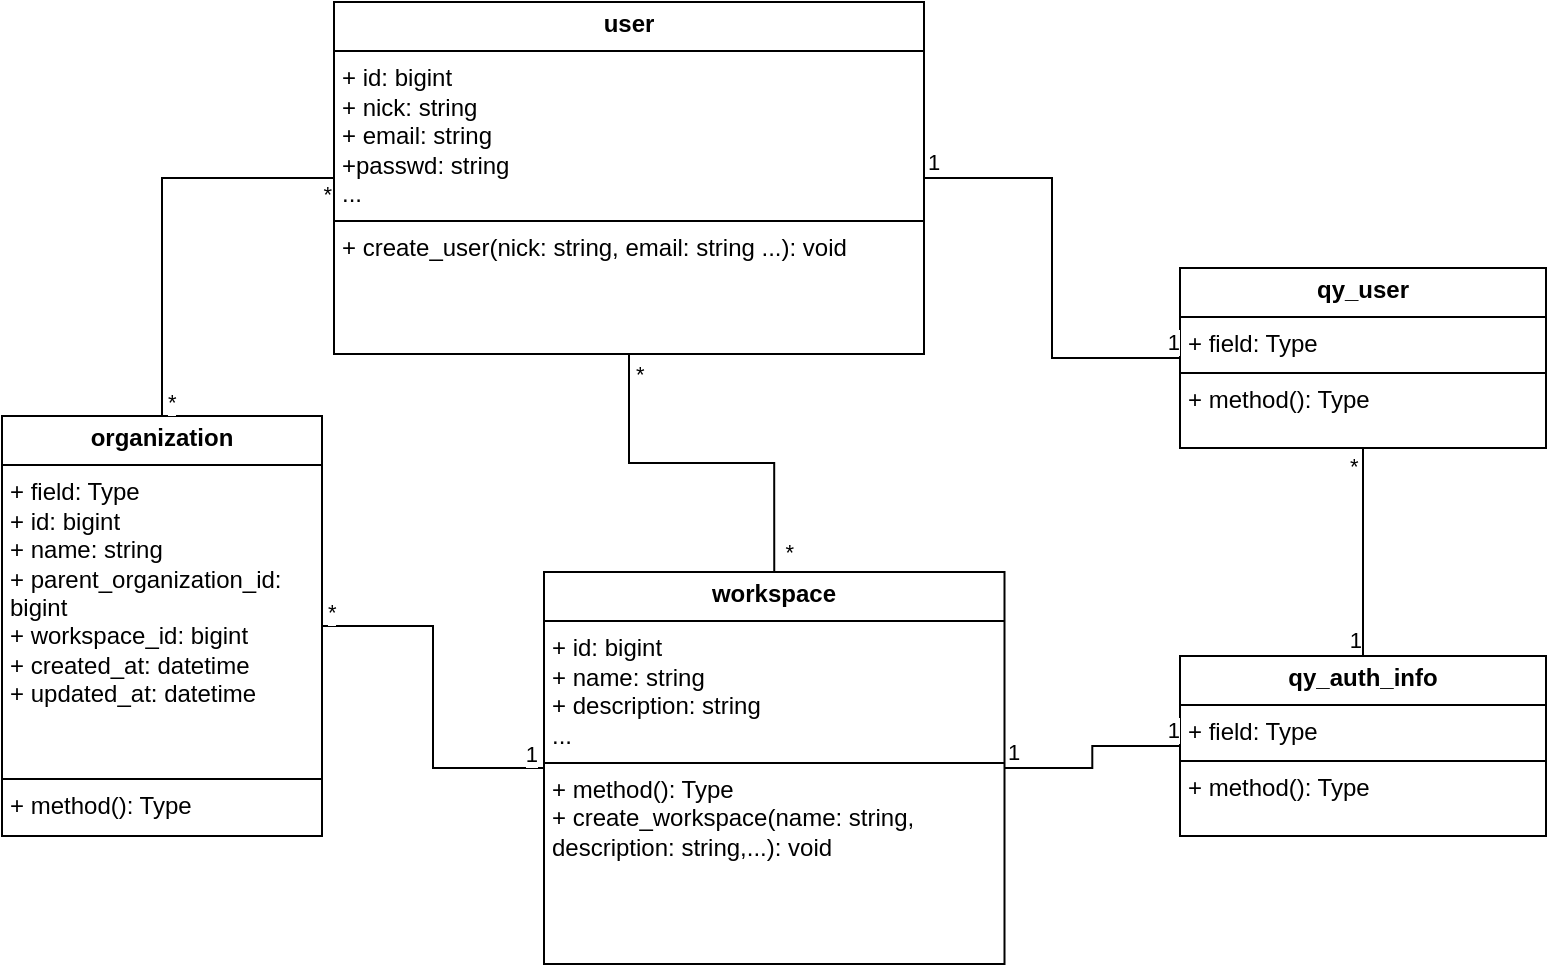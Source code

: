 <mxfile version="26.1.0">
  <diagram name="第 1 页" id="zetIP-FxUB6JPqHJEloD">
    <mxGraphModel dx="506" dy="1225" grid="0" gridSize="10" guides="1" tooltips="1" connect="1" arrows="1" fold="1" page="0" pageScale="1" pageWidth="827" pageHeight="1169" math="0" shadow="0">
      <root>
        <mxCell id="0" />
        <mxCell id="1" parent="0" />
        <mxCell id="Y3AiLbYIkSX3PeNK7YN8-1" value="1" style="resizable=0;align=right;verticalAlign=bottom;labelBackgroundColor=none;fontSize=12;" parent="1" connectable="0" vertex="1">
          <mxGeometry x="1318" y="181" as="geometry" />
        </mxCell>
        <mxCell id="Y3AiLbYIkSX3PeNK7YN8-2" value="*" style="edgeLabel;html=1;align=center;verticalAlign=middle;resizable=0;points=[];" parent="1" vertex="1" connectable="0">
          <mxGeometry x="1332" y="187" as="geometry" />
        </mxCell>
        <mxCell id="Y3AiLbYIkSX3PeNK7YN8-3" value="&lt;p style=&quot;margin:0px;margin-top:4px;text-align:center;&quot;&gt;&lt;b&gt;workspace&lt;/b&gt;&lt;/p&gt;&lt;hr size=&quot;1&quot; style=&quot;border-style:solid;&quot;&gt;&lt;p style=&quot;margin:0px;margin-left:4px;&quot;&gt;&lt;span style=&quot;background-color: transparent; color: light-dark(rgb(0, 0, 0), rgb(255, 255, 255));&quot;&gt;+ id: bigint&lt;/span&gt;&lt;/p&gt;&lt;p style=&quot;margin:0px;margin-left:4px;&quot;&gt;+ name: string&lt;/p&gt;&lt;p style=&quot;margin:0px;margin-left:4px;&quot;&gt;+ description: string&lt;/p&gt;&lt;p style=&quot;margin:0px;margin-left:4px;&quot;&gt;...&lt;/p&gt;&lt;hr size=&quot;1&quot; style=&quot;border-style:solid;&quot;&gt;&lt;p style=&quot;margin:0px;margin-left:4px;&quot;&gt;+ method(): Type&lt;/p&gt;&lt;p style=&quot;margin:0px;margin-left:4px;&quot;&gt;+ create_workspace(name: string, description: string,...): void&lt;/p&gt;" style="verticalAlign=top;align=left;overflow=fill;html=1;whiteSpace=wrap;" parent="1" vertex="1">
          <mxGeometry x="1262" y="60" width="230.25" height="196" as="geometry" />
        </mxCell>
        <mxCell id="Y3AiLbYIkSX3PeNK7YN8-4" value="&lt;p style=&quot;margin:0px;margin-top:4px;text-align:center;&quot;&gt;&lt;b&gt;qy_user&lt;/b&gt;&lt;/p&gt;&lt;hr size=&quot;1&quot; style=&quot;border-style:solid;&quot;&gt;&lt;p style=&quot;margin:0px;margin-left:4px;&quot;&gt;+ field: Type&lt;/p&gt;&lt;hr size=&quot;1&quot; style=&quot;border-style:solid;&quot;&gt;&lt;p style=&quot;margin:0px;margin-left:4px;&quot;&gt;+ method(): Type&lt;/p&gt;" style="verticalAlign=top;align=left;overflow=fill;html=1;whiteSpace=wrap;" parent="1" vertex="1">
          <mxGeometry x="1580" y="-92" width="183" height="90" as="geometry" />
        </mxCell>
        <mxCell id="Y3AiLbYIkSX3PeNK7YN8-5" value="&lt;p style=&quot;margin:0px;margin-top:4px;text-align:center;&quot;&gt;&lt;b&gt;qy_auth_info&lt;/b&gt;&lt;/p&gt;&lt;hr size=&quot;1&quot; style=&quot;border-style:solid;&quot;&gt;&lt;p style=&quot;margin:0px;margin-left:4px;&quot;&gt;+ field: Type&lt;/p&gt;&lt;hr size=&quot;1&quot; style=&quot;border-style:solid;&quot;&gt;&lt;p style=&quot;margin:0px;margin-left:4px;&quot;&gt;+ method(): Type&lt;/p&gt;" style="verticalAlign=top;align=left;overflow=fill;html=1;whiteSpace=wrap;" parent="1" vertex="1">
          <mxGeometry x="1580" y="102" width="183" height="90" as="geometry" />
        </mxCell>
        <mxCell id="Y3AiLbYIkSX3PeNK7YN8-6" value="&lt;p style=&quot;margin:0px;margin-top:4px;text-align:center;&quot;&gt;&lt;b&gt;user&lt;/b&gt;&lt;/p&gt;&lt;hr size=&quot;1&quot; style=&quot;border-style:solid;&quot;&gt;&lt;p style=&quot;margin:0px;margin-left:4px;&quot;&gt;&lt;span style=&quot;background-color: transparent; color: light-dark(rgb(0, 0, 0), rgb(255, 255, 255));&quot;&gt;+ id: bigint&lt;/span&gt;&lt;/p&gt;&lt;p style=&quot;margin:0px;margin-left:4px;&quot;&gt;+ nick: string&lt;/p&gt;&lt;p style=&quot;margin:0px;margin-left:4px;&quot;&gt;+ email: string&lt;/p&gt;&lt;p style=&quot;margin:0px;margin-left:4px;&quot;&gt;+passwd: string&lt;/p&gt;&lt;p style=&quot;margin:0px;margin-left:4px;&quot;&gt;...&lt;/p&gt;&lt;hr size=&quot;1&quot; style=&quot;border-style:solid;&quot;&gt;&lt;p style=&quot;margin:0px;margin-left:4px;&quot;&gt;+ create_user(nick: string, email: string ...): void&lt;/p&gt;" style="verticalAlign=top;align=left;overflow=fill;html=1;whiteSpace=wrap;" parent="1" vertex="1">
          <mxGeometry x="1157" y="-225" width="295" height="176" as="geometry" />
        </mxCell>
        <mxCell id="Y3AiLbYIkSX3PeNK7YN8-19" value="&lt;p style=&quot;margin:0px;margin-top:4px;text-align:center;&quot;&gt;&lt;b&gt;organization&lt;/b&gt;&lt;/p&gt;&lt;hr size=&quot;1&quot; style=&quot;border-style:solid;&quot;&gt;&lt;p style=&quot;margin:0px;margin-left:4px;&quot;&gt;+ field: Type&lt;/p&gt;&lt;p style=&quot;margin:0px;margin-left:4px;&quot;&gt;+ id: bigint&lt;/p&gt;&lt;p style=&quot;margin:0px;margin-left:4px;&quot;&gt;+ name: string&lt;/p&gt;&lt;p style=&quot;margin:0px;margin-left:4px;&quot;&gt;+ parent_organization_id: bigint&lt;/p&gt;&lt;p style=&quot;margin:0px;margin-left:4px;&quot;&gt;+ workspace_id: bigint&lt;/p&gt;&lt;p style=&quot;margin:0px;margin-left:4px;&quot;&gt;+ created_at: datetime&lt;/p&gt;&lt;p style=&quot;margin:0px;margin-left:4px;&quot;&gt;+ updated_at: datetime&lt;/p&gt;&lt;p style=&quot;margin:0px;margin-left:4px;&quot;&gt;&lt;br&gt;&lt;/p&gt;&lt;p style=&quot;margin:0px;margin-left:4px;&quot;&gt;&lt;br&gt;&lt;/p&gt;&lt;hr size=&quot;1&quot; style=&quot;border-style:solid;&quot;&gt;&lt;p style=&quot;margin:0px;margin-left:4px;&quot;&gt;+ method(): Type&lt;/p&gt;" style="verticalAlign=top;align=left;overflow=fill;html=1;whiteSpace=wrap;" parent="1" vertex="1">
          <mxGeometry x="991" y="-18" width="160" height="210" as="geometry" />
        </mxCell>
        <mxCell id="Y3AiLbYIkSX3PeNK7YN8-20" value="" style="endArrow=none;html=1;edgeStyle=orthogonalEdgeStyle;rounded=0;exitX=0.5;exitY=1;exitDx=0;exitDy=0;entryX=0.5;entryY=0;entryDx=0;entryDy=0;" parent="1" source="Y3AiLbYIkSX3PeNK7YN8-4" target="Y3AiLbYIkSX3PeNK7YN8-5" edge="1">
          <mxGeometry relative="1" as="geometry">
            <mxPoint x="2029" y="82" as="sourcePoint" />
            <mxPoint x="2189" y="82" as="targetPoint" />
          </mxGeometry>
        </mxCell>
        <mxCell id="Y3AiLbYIkSX3PeNK7YN8-21" value="*" style="edgeLabel;resizable=0;html=1;align=left;verticalAlign=bottom;" parent="Y3AiLbYIkSX3PeNK7YN8-20" connectable="0" vertex="1">
          <mxGeometry x="-1" relative="1" as="geometry">
            <mxPoint x="-9" y="17" as="offset" />
          </mxGeometry>
        </mxCell>
        <mxCell id="Y3AiLbYIkSX3PeNK7YN8-22" value="1" style="edgeLabel;resizable=0;html=1;align=right;verticalAlign=bottom;" parent="Y3AiLbYIkSX3PeNK7YN8-20" connectable="0" vertex="1">
          <mxGeometry x="1" relative="1" as="geometry" />
        </mxCell>
        <mxCell id="Y3AiLbYIkSX3PeNK7YN8-23" value="" style="endArrow=none;html=1;edgeStyle=orthogonalEdgeStyle;rounded=0;exitX=0.5;exitY=1;exitDx=0;exitDy=0;entryX=0.5;entryY=0;entryDx=0;entryDy=0;" parent="1" source="Y3AiLbYIkSX3PeNK7YN8-6" target="Y3AiLbYIkSX3PeNK7YN8-3" edge="1">
          <mxGeometry relative="1" as="geometry">
            <mxPoint x="1259" y="43" as="sourcePoint" />
            <mxPoint x="1354" y="43" as="targetPoint" />
          </mxGeometry>
        </mxCell>
        <mxCell id="Y3AiLbYIkSX3PeNK7YN8-24" value="*" style="edgeLabel;resizable=0;html=1;align=left;verticalAlign=bottom;" parent="Y3AiLbYIkSX3PeNK7YN8-23" connectable="0" vertex="1">
          <mxGeometry x="-1" relative="1" as="geometry">
            <mxPoint x="1" y="18" as="offset" />
          </mxGeometry>
        </mxCell>
        <mxCell id="Y3AiLbYIkSX3PeNK7YN8-25" value="*" style="edgeLabel;resizable=0;html=1;align=right;verticalAlign=bottom;" parent="Y3AiLbYIkSX3PeNK7YN8-23" connectable="0" vertex="1">
          <mxGeometry x="1" relative="1" as="geometry">
            <mxPoint x="10" y="-1" as="offset" />
          </mxGeometry>
        </mxCell>
        <mxCell id="Y3AiLbYIkSX3PeNK7YN8-26" value="" style="endArrow=none;html=1;edgeStyle=orthogonalEdgeStyle;rounded=0;exitX=1;exitY=0.5;exitDx=0;exitDy=0;entryX=0;entryY=0.5;entryDx=0;entryDy=0;" parent="1" source="Y3AiLbYIkSX3PeNK7YN8-19" target="Y3AiLbYIkSX3PeNK7YN8-3" edge="1">
          <mxGeometry relative="1" as="geometry">
            <mxPoint x="1371" y="8" as="sourcePoint" />
            <mxPoint x="1371" y="112" as="targetPoint" />
          </mxGeometry>
        </mxCell>
        <mxCell id="Y3AiLbYIkSX3PeNK7YN8-27" value="*" style="edgeLabel;resizable=0;html=1;align=left;verticalAlign=bottom;" parent="Y3AiLbYIkSX3PeNK7YN8-26" connectable="0" vertex="1">
          <mxGeometry x="-1" relative="1" as="geometry">
            <mxPoint x="1" y="1" as="offset" />
          </mxGeometry>
        </mxCell>
        <mxCell id="Y3AiLbYIkSX3PeNK7YN8-28" value="1" style="edgeLabel;resizable=0;html=1;align=right;verticalAlign=bottom;" parent="Y3AiLbYIkSX3PeNK7YN8-26" connectable="0" vertex="1">
          <mxGeometry x="1" relative="1" as="geometry">
            <mxPoint x="-3" y="1" as="offset" />
          </mxGeometry>
        </mxCell>
        <mxCell id="Y3AiLbYIkSX3PeNK7YN8-29" value="" style="endArrow=none;html=1;edgeStyle=orthogonalEdgeStyle;rounded=0;exitX=0.5;exitY=0;exitDx=0;exitDy=0;entryX=0;entryY=0.5;entryDx=0;entryDy=0;" parent="1" source="Y3AiLbYIkSX3PeNK7YN8-19" target="Y3AiLbYIkSX3PeNK7YN8-6" edge="1">
          <mxGeometry relative="1" as="geometry">
            <mxPoint x="1161" y="157" as="sourcePoint" />
            <mxPoint x="1281" y="157" as="targetPoint" />
          </mxGeometry>
        </mxCell>
        <mxCell id="Y3AiLbYIkSX3PeNK7YN8-30" value="*" style="edgeLabel;resizable=0;html=1;align=left;verticalAlign=bottom;" parent="Y3AiLbYIkSX3PeNK7YN8-29" connectable="0" vertex="1">
          <mxGeometry x="-1" relative="1" as="geometry">
            <mxPoint x="1" y="1" as="offset" />
          </mxGeometry>
        </mxCell>
        <mxCell id="Y3AiLbYIkSX3PeNK7YN8-31" value="*" style="edgeLabel;resizable=0;html=1;align=right;verticalAlign=bottom;" parent="Y3AiLbYIkSX3PeNK7YN8-29" connectable="0" vertex="1">
          <mxGeometry x="1" relative="1" as="geometry">
            <mxPoint x="-1" y="16" as="offset" />
          </mxGeometry>
        </mxCell>
        <mxCell id="Y3AiLbYIkSX3PeNK7YN8-32" value="" style="endArrow=none;html=1;edgeStyle=orthogonalEdgeStyle;rounded=0;exitX=1;exitY=0.5;exitDx=0;exitDy=0;entryX=0;entryY=0.5;entryDx=0;entryDy=0;" parent="1" source="Y3AiLbYIkSX3PeNK7YN8-6" target="Y3AiLbYIkSX3PeNK7YN8-4" edge="1">
          <mxGeometry relative="1" as="geometry">
            <mxPoint x="1682" y="5" as="sourcePoint" />
            <mxPoint x="1578" y="-47" as="targetPoint" />
          </mxGeometry>
        </mxCell>
        <mxCell id="Y3AiLbYIkSX3PeNK7YN8-33" value="1" style="edgeLabel;resizable=0;html=1;align=left;verticalAlign=bottom;" parent="Y3AiLbYIkSX3PeNK7YN8-32" connectable="0" vertex="1">
          <mxGeometry x="-1" relative="1" as="geometry" />
        </mxCell>
        <mxCell id="Y3AiLbYIkSX3PeNK7YN8-34" value="1" style="edgeLabel;resizable=0;html=1;align=right;verticalAlign=bottom;" parent="Y3AiLbYIkSX3PeNK7YN8-32" connectable="0" vertex="1">
          <mxGeometry x="1" relative="1" as="geometry" />
        </mxCell>
        <mxCell id="Y3AiLbYIkSX3PeNK7YN8-35" value="" style="endArrow=none;html=1;edgeStyle=orthogonalEdgeStyle;rounded=0;exitX=1;exitY=0.5;exitDx=0;exitDy=0;entryX=0;entryY=0.5;entryDx=0;entryDy=0;" parent="1" source="Y3AiLbYIkSX3PeNK7YN8-3" target="Y3AiLbYIkSX3PeNK7YN8-5" edge="1">
          <mxGeometry relative="1" as="geometry">
            <mxPoint x="1461" y="132" as="sourcePoint" />
            <mxPoint x="1589" y="132" as="targetPoint" />
          </mxGeometry>
        </mxCell>
        <mxCell id="Y3AiLbYIkSX3PeNK7YN8-36" value="1" style="edgeLabel;resizable=0;html=1;align=left;verticalAlign=bottom;" parent="Y3AiLbYIkSX3PeNK7YN8-35" connectable="0" vertex="1">
          <mxGeometry x="-1" relative="1" as="geometry" />
        </mxCell>
        <mxCell id="Y3AiLbYIkSX3PeNK7YN8-37" value="1" style="edgeLabel;resizable=0;html=1;align=right;verticalAlign=bottom;" parent="Y3AiLbYIkSX3PeNK7YN8-35" connectable="0" vertex="1">
          <mxGeometry x="1" relative="1" as="geometry" />
        </mxCell>
      </root>
    </mxGraphModel>
  </diagram>
</mxfile>

